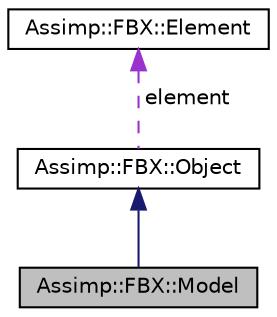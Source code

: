 digraph "Assimp::FBX::Model"
{
  edge [fontname="Helvetica",fontsize="10",labelfontname="Helvetica",labelfontsize="10"];
  node [fontname="Helvetica",fontsize="10",shape=record];
  Node1 [label="Assimp::FBX::Model",height=0.2,width=0.4,color="black", fillcolor="grey75", style="filled", fontcolor="black"];
  Node2 -> Node1 [dir="back",color="midnightblue",fontsize="10",style="solid",fontname="Helvetica"];
  Node2 [label="Assimp::FBX::Object",height=0.2,width=0.4,color="black", fillcolor="white", style="filled",URL="$class_assimp_1_1_f_b_x_1_1_object.html"];
  Node3 -> Node2 [dir="back",color="darkorchid3",fontsize="10",style="dashed",label=" element" ,fontname="Helvetica"];
  Node3 [label="Assimp::FBX::Element",height=0.2,width=0.4,color="black", fillcolor="white", style="filled",URL="$class_assimp_1_1_f_b_x_1_1_element.html"];
}
